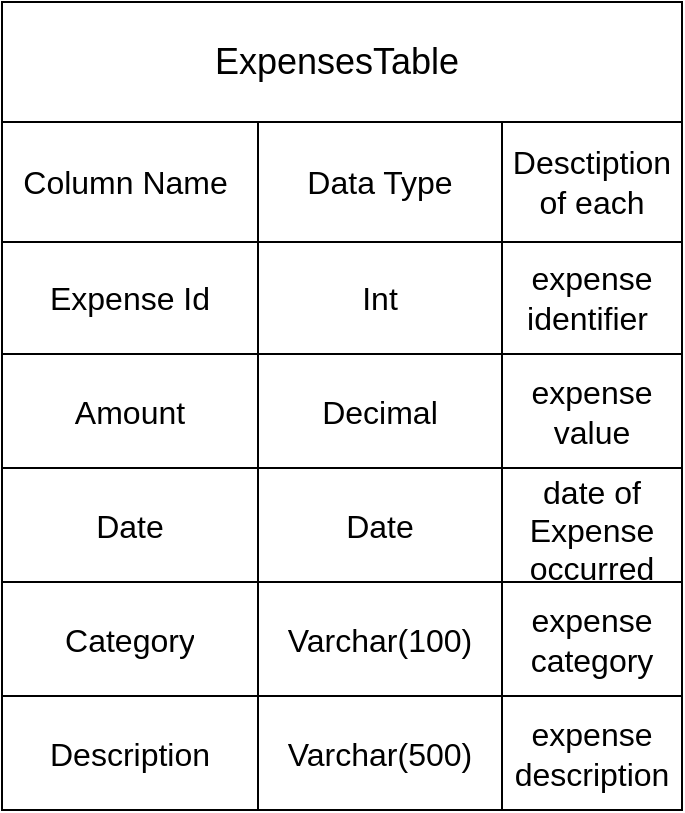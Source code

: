 <mxfile version="24.6.4" type="device">
  <diagram name="Page-1" id="qscjeYV4dFi6B_lk15sU">
    <mxGraphModel dx="1674" dy="866" grid="1" gridSize="10" guides="1" tooltips="1" connect="1" arrows="1" fold="1" page="1" pageScale="1" pageWidth="850" pageHeight="1100" math="0" shadow="0">
      <root>
        <mxCell id="0" />
        <mxCell id="1" parent="0" />
        <mxCell id="15PpvOmnexhpk1QdZiOE-30" value="&lt;font style=&quot;font-size: 18px;&quot;&gt;ExpensesTable&amp;nbsp;&lt;/font&gt;" style="whiteSpace=wrap;html=1;" vertex="1" parent="1">
          <mxGeometry x="310" y="40" width="340" height="60" as="geometry" />
        </mxCell>
        <mxCell id="15PpvOmnexhpk1QdZiOE-59" value="" style="shape=table;startSize=0;container=1;collapsible=0;childLayout=tableLayout;fontSize=16;" vertex="1" parent="1">
          <mxGeometry x="310" y="100" width="340" height="344" as="geometry" />
        </mxCell>
        <mxCell id="15PpvOmnexhpk1QdZiOE-60" value="" style="shape=tableRow;horizontal=0;startSize=0;swimlaneHead=0;swimlaneBody=0;strokeColor=inherit;top=0;left=0;bottom=0;right=0;collapsible=0;dropTarget=0;fillColor=none;points=[[0,0.5],[1,0.5]];portConstraint=eastwest;fontSize=16;" vertex="1" parent="15PpvOmnexhpk1QdZiOE-59">
          <mxGeometry width="340" height="60" as="geometry" />
        </mxCell>
        <mxCell id="15PpvOmnexhpk1QdZiOE-61" value="Column Name&amp;nbsp;" style="shape=partialRectangle;html=1;whiteSpace=wrap;connectable=0;strokeColor=inherit;overflow=hidden;fillColor=none;top=0;left=0;bottom=0;right=0;pointerEvents=1;fontSize=16;" vertex="1" parent="15PpvOmnexhpk1QdZiOE-60">
          <mxGeometry width="128" height="60" as="geometry">
            <mxRectangle width="128" height="60" as="alternateBounds" />
          </mxGeometry>
        </mxCell>
        <mxCell id="15PpvOmnexhpk1QdZiOE-62" value="Data Type" style="shape=partialRectangle;html=1;whiteSpace=wrap;connectable=0;strokeColor=inherit;overflow=hidden;fillColor=none;top=0;left=0;bottom=0;right=0;pointerEvents=1;fontSize=16;" vertex="1" parent="15PpvOmnexhpk1QdZiOE-60">
          <mxGeometry x="128" width="122" height="60" as="geometry">
            <mxRectangle width="122" height="60" as="alternateBounds" />
          </mxGeometry>
        </mxCell>
        <mxCell id="15PpvOmnexhpk1QdZiOE-63" value="Desctiption of each" style="shape=partialRectangle;html=1;whiteSpace=wrap;connectable=0;strokeColor=inherit;overflow=hidden;fillColor=none;top=0;left=0;bottom=0;right=0;pointerEvents=1;fontSize=16;" vertex="1" parent="15PpvOmnexhpk1QdZiOE-60">
          <mxGeometry x="250" width="90" height="60" as="geometry">
            <mxRectangle width="90" height="60" as="alternateBounds" />
          </mxGeometry>
        </mxCell>
        <mxCell id="15PpvOmnexhpk1QdZiOE-64" value="" style="shape=tableRow;horizontal=0;startSize=0;swimlaneHead=0;swimlaneBody=0;strokeColor=inherit;top=0;left=0;bottom=0;right=0;collapsible=0;dropTarget=0;fillColor=none;points=[[0,0.5],[1,0.5]];portConstraint=eastwest;fontSize=16;" vertex="1" parent="15PpvOmnexhpk1QdZiOE-59">
          <mxGeometry y="60" width="340" height="56" as="geometry" />
        </mxCell>
        <mxCell id="15PpvOmnexhpk1QdZiOE-65" value="Expense Id" style="shape=partialRectangle;html=1;whiteSpace=wrap;connectable=0;strokeColor=inherit;overflow=hidden;fillColor=none;top=0;left=0;bottom=0;right=0;pointerEvents=1;fontSize=16;" vertex="1" parent="15PpvOmnexhpk1QdZiOE-64">
          <mxGeometry width="128" height="56" as="geometry">
            <mxRectangle width="128" height="56" as="alternateBounds" />
          </mxGeometry>
        </mxCell>
        <mxCell id="15PpvOmnexhpk1QdZiOE-66" value="Int" style="shape=partialRectangle;html=1;whiteSpace=wrap;connectable=0;strokeColor=inherit;overflow=hidden;fillColor=none;top=0;left=0;bottom=0;right=0;pointerEvents=1;fontSize=16;" vertex="1" parent="15PpvOmnexhpk1QdZiOE-64">
          <mxGeometry x="128" width="122" height="56" as="geometry">
            <mxRectangle width="122" height="56" as="alternateBounds" />
          </mxGeometry>
        </mxCell>
        <mxCell id="15PpvOmnexhpk1QdZiOE-67" value="expense identifier&amp;nbsp;" style="shape=partialRectangle;html=1;whiteSpace=wrap;connectable=0;strokeColor=inherit;overflow=hidden;fillColor=none;top=0;left=0;bottom=0;right=0;pointerEvents=1;fontSize=16;" vertex="1" parent="15PpvOmnexhpk1QdZiOE-64">
          <mxGeometry x="250" width="90" height="56" as="geometry">
            <mxRectangle width="90" height="56" as="alternateBounds" />
          </mxGeometry>
        </mxCell>
        <mxCell id="15PpvOmnexhpk1QdZiOE-68" value="" style="shape=tableRow;horizontal=0;startSize=0;swimlaneHead=0;swimlaneBody=0;strokeColor=inherit;top=0;left=0;bottom=0;right=0;collapsible=0;dropTarget=0;fillColor=none;points=[[0,0.5],[1,0.5]];portConstraint=eastwest;fontSize=16;" vertex="1" parent="15PpvOmnexhpk1QdZiOE-59">
          <mxGeometry y="116" width="340" height="57" as="geometry" />
        </mxCell>
        <mxCell id="15PpvOmnexhpk1QdZiOE-69" value="Amount" style="shape=partialRectangle;html=1;whiteSpace=wrap;connectable=0;strokeColor=inherit;overflow=hidden;fillColor=none;top=0;left=0;bottom=0;right=0;pointerEvents=1;fontSize=16;" vertex="1" parent="15PpvOmnexhpk1QdZiOE-68">
          <mxGeometry width="128" height="57" as="geometry">
            <mxRectangle width="128" height="57" as="alternateBounds" />
          </mxGeometry>
        </mxCell>
        <mxCell id="15PpvOmnexhpk1QdZiOE-70" value="Decimal" style="shape=partialRectangle;html=1;whiteSpace=wrap;connectable=0;strokeColor=inherit;overflow=hidden;fillColor=none;top=0;left=0;bottom=0;right=0;pointerEvents=1;fontSize=16;" vertex="1" parent="15PpvOmnexhpk1QdZiOE-68">
          <mxGeometry x="128" width="122" height="57" as="geometry">
            <mxRectangle width="122" height="57" as="alternateBounds" />
          </mxGeometry>
        </mxCell>
        <mxCell id="15PpvOmnexhpk1QdZiOE-71" value="expense value" style="shape=partialRectangle;html=1;whiteSpace=wrap;connectable=0;strokeColor=inherit;overflow=hidden;fillColor=none;top=0;left=0;bottom=0;right=0;pointerEvents=1;fontSize=16;" vertex="1" parent="15PpvOmnexhpk1QdZiOE-68">
          <mxGeometry x="250" width="90" height="57" as="geometry">
            <mxRectangle width="90" height="57" as="alternateBounds" />
          </mxGeometry>
        </mxCell>
        <mxCell id="15PpvOmnexhpk1QdZiOE-72" value="" style="shape=tableRow;horizontal=0;startSize=0;swimlaneHead=0;swimlaneBody=0;strokeColor=inherit;top=0;left=0;bottom=0;right=0;collapsible=0;dropTarget=0;fillColor=none;points=[[0,0.5],[1,0.5]];portConstraint=eastwest;fontSize=16;" vertex="1" parent="15PpvOmnexhpk1QdZiOE-59">
          <mxGeometry y="173" width="340" height="57" as="geometry" />
        </mxCell>
        <mxCell id="15PpvOmnexhpk1QdZiOE-73" value="Date" style="shape=partialRectangle;html=1;whiteSpace=wrap;connectable=0;strokeColor=inherit;overflow=hidden;fillColor=none;top=0;left=0;bottom=0;right=0;pointerEvents=1;fontSize=16;" vertex="1" parent="15PpvOmnexhpk1QdZiOE-72">
          <mxGeometry width="128" height="57" as="geometry">
            <mxRectangle width="128" height="57" as="alternateBounds" />
          </mxGeometry>
        </mxCell>
        <mxCell id="15PpvOmnexhpk1QdZiOE-74" value="Date" style="shape=partialRectangle;html=1;whiteSpace=wrap;connectable=0;strokeColor=inherit;overflow=hidden;fillColor=none;top=0;left=0;bottom=0;right=0;pointerEvents=1;fontSize=16;" vertex="1" parent="15PpvOmnexhpk1QdZiOE-72">
          <mxGeometry x="128" width="122" height="57" as="geometry">
            <mxRectangle width="122" height="57" as="alternateBounds" />
          </mxGeometry>
        </mxCell>
        <mxCell id="15PpvOmnexhpk1QdZiOE-75" value="date of Expense occurred" style="shape=partialRectangle;html=1;whiteSpace=wrap;connectable=0;strokeColor=inherit;overflow=hidden;fillColor=none;top=0;left=0;bottom=0;right=0;pointerEvents=1;fontSize=16;" vertex="1" parent="15PpvOmnexhpk1QdZiOE-72">
          <mxGeometry x="250" width="90" height="57" as="geometry">
            <mxRectangle width="90" height="57" as="alternateBounds" />
          </mxGeometry>
        </mxCell>
        <mxCell id="15PpvOmnexhpk1QdZiOE-76" value="" style="shape=tableRow;horizontal=0;startSize=0;swimlaneHead=0;swimlaneBody=0;strokeColor=inherit;top=0;left=0;bottom=0;right=0;collapsible=0;dropTarget=0;fillColor=none;points=[[0,0.5],[1,0.5]];portConstraint=eastwest;fontSize=16;" vertex="1" parent="15PpvOmnexhpk1QdZiOE-59">
          <mxGeometry y="230" width="340" height="57" as="geometry" />
        </mxCell>
        <mxCell id="15PpvOmnexhpk1QdZiOE-77" value="Category" style="shape=partialRectangle;html=1;whiteSpace=wrap;connectable=0;strokeColor=inherit;overflow=hidden;fillColor=none;top=0;left=0;bottom=0;right=0;pointerEvents=1;fontSize=16;" vertex="1" parent="15PpvOmnexhpk1QdZiOE-76">
          <mxGeometry width="128" height="57" as="geometry">
            <mxRectangle width="128" height="57" as="alternateBounds" />
          </mxGeometry>
        </mxCell>
        <mxCell id="15PpvOmnexhpk1QdZiOE-78" value="Varchar(100)" style="shape=partialRectangle;html=1;whiteSpace=wrap;connectable=0;strokeColor=inherit;overflow=hidden;fillColor=none;top=0;left=0;bottom=0;right=0;pointerEvents=1;fontSize=16;" vertex="1" parent="15PpvOmnexhpk1QdZiOE-76">
          <mxGeometry x="128" width="122" height="57" as="geometry">
            <mxRectangle width="122" height="57" as="alternateBounds" />
          </mxGeometry>
        </mxCell>
        <mxCell id="15PpvOmnexhpk1QdZiOE-79" value="expense category" style="shape=partialRectangle;html=1;whiteSpace=wrap;connectable=0;strokeColor=inherit;overflow=hidden;fillColor=none;top=0;left=0;bottom=0;right=0;pointerEvents=1;fontSize=16;" vertex="1" parent="15PpvOmnexhpk1QdZiOE-76">
          <mxGeometry x="250" width="90" height="57" as="geometry">
            <mxRectangle width="90" height="57" as="alternateBounds" />
          </mxGeometry>
        </mxCell>
        <mxCell id="15PpvOmnexhpk1QdZiOE-80" value="" style="shape=tableRow;horizontal=0;startSize=0;swimlaneHead=0;swimlaneBody=0;strokeColor=inherit;top=0;left=0;bottom=0;right=0;collapsible=0;dropTarget=0;fillColor=none;points=[[0,0.5],[1,0.5]];portConstraint=eastwest;fontSize=16;" vertex="1" parent="15PpvOmnexhpk1QdZiOE-59">
          <mxGeometry y="287" width="340" height="57" as="geometry" />
        </mxCell>
        <mxCell id="15PpvOmnexhpk1QdZiOE-81" value="Description" style="shape=partialRectangle;html=1;whiteSpace=wrap;connectable=0;strokeColor=inherit;overflow=hidden;fillColor=none;top=0;left=0;bottom=0;right=0;pointerEvents=1;fontSize=16;" vertex="1" parent="15PpvOmnexhpk1QdZiOE-80">
          <mxGeometry width="128" height="57" as="geometry">
            <mxRectangle width="128" height="57" as="alternateBounds" />
          </mxGeometry>
        </mxCell>
        <mxCell id="15PpvOmnexhpk1QdZiOE-82" value="Varchar(500)" style="shape=partialRectangle;html=1;whiteSpace=wrap;connectable=0;strokeColor=inherit;overflow=hidden;fillColor=none;top=0;left=0;bottom=0;right=0;pointerEvents=1;fontSize=16;" vertex="1" parent="15PpvOmnexhpk1QdZiOE-80">
          <mxGeometry x="128" width="122" height="57" as="geometry">
            <mxRectangle width="122" height="57" as="alternateBounds" />
          </mxGeometry>
        </mxCell>
        <mxCell id="15PpvOmnexhpk1QdZiOE-83" value="expense description" style="shape=partialRectangle;html=1;whiteSpace=wrap;connectable=0;strokeColor=inherit;overflow=hidden;fillColor=none;top=0;left=0;bottom=0;right=0;pointerEvents=1;fontSize=16;" vertex="1" parent="15PpvOmnexhpk1QdZiOE-80">
          <mxGeometry x="250" width="90" height="57" as="geometry">
            <mxRectangle width="90" height="57" as="alternateBounds" />
          </mxGeometry>
        </mxCell>
      </root>
    </mxGraphModel>
  </diagram>
</mxfile>
